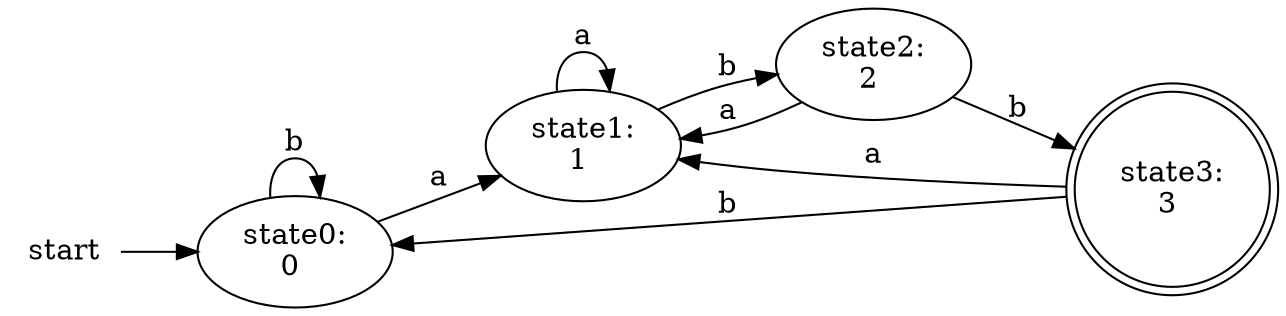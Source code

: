 digraph  G {
rankdir=LR
start[shape =none]
start ->node_0
node_0 [label="state0:\n0 "]
node_0 -> node_1 [label ="a"]
node_0 -> node_0 [label ="b"]
node_1 [label="state1:\n1 "]
node_1 -> node_1 [label ="a"]
node_1 -> node_2 [label ="b"]
node_2 [label="state2:\n2 "]
node_2 -> node_1 [label ="a"]
node_2 -> node_3 [label ="b"]
node_3 [label="state3:\n3 ", shape = doublecircle]
node_3 -> node_1 [label ="a"]
node_3 -> node_0 [label ="b"]
}
